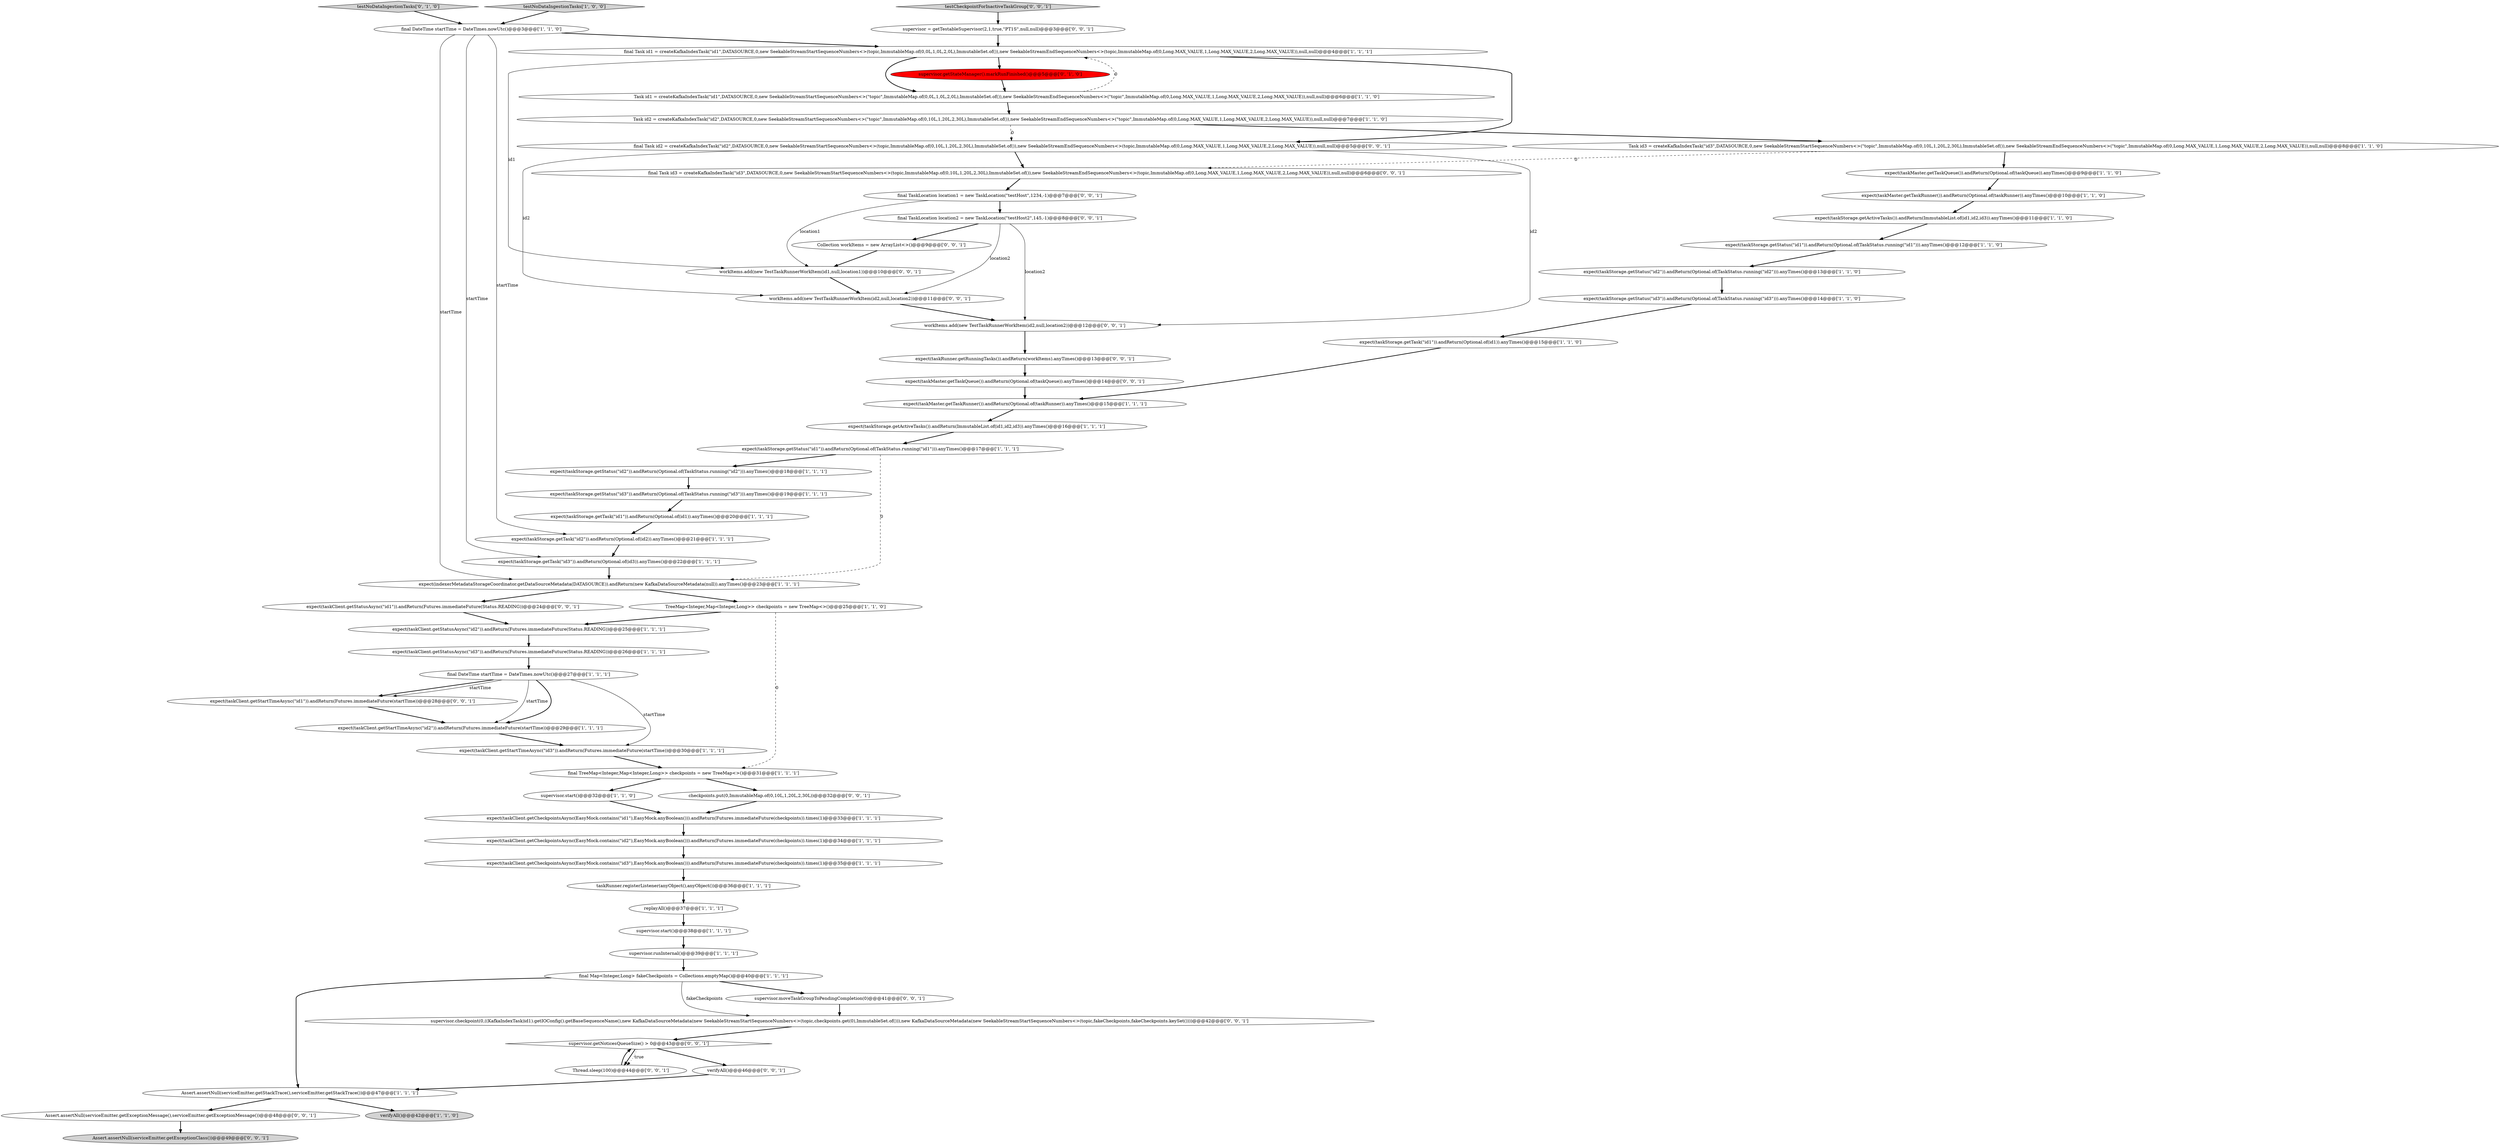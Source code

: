 digraph {
40 [style = filled, label = "testNoDataIngestionTasks['0', '1', '0']", fillcolor = lightgray, shape = diamond image = "AAA0AAABBB2BBB"];
38 [style = filled, label = "final Task id1 = createKafkaIndexTask(\"id1\",DATASOURCE,0,new SeekableStreamStartSequenceNumbers<>(topic,ImmutableMap.of(0,0L,1,0L,2,0L),ImmutableSet.of()),new SeekableStreamEndSequenceNumbers<>(topic,ImmutableMap.of(0,Long.MAX_VALUE,1,Long.MAX_VALUE,2,Long.MAX_VALUE)),null,null)@@@4@@@['1', '1', '1']", fillcolor = white, shape = ellipse image = "AAA0AAABBB1BBB"];
25 [style = filled, label = "Task id1 = createKafkaIndexTask(\"id1\",DATASOURCE,0,new SeekableStreamStartSequenceNumbers<>(\"topic\",ImmutableMap.of(0,0L,1,0L,2,0L),ImmutableSet.of()),new SeekableStreamEndSequenceNumbers<>(\"topic\",ImmutableMap.of(0,Long.MAX_VALUE,1,Long.MAX_VALUE,2,Long.MAX_VALUE)),null,null)@@@6@@@['1', '1', '0']", fillcolor = white, shape = ellipse image = "AAA0AAABBB1BBB"];
43 [style = filled, label = "workItems.add(new TestTaskRunnerWorkItem(id2,null,location2))@@@11@@@['0', '0', '1']", fillcolor = white, shape = ellipse image = "AAA0AAABBB3BBB"];
17 [style = filled, label = "expect(indexerMetadataStorageCoordinator.getDataSourceMetadata(DATASOURCE)).andReturn(new KafkaDataSourceMetadata(null)).anyTimes()@@@23@@@['1', '1', '1']", fillcolor = white, shape = ellipse image = "AAA0AAABBB1BBB"];
28 [style = filled, label = "supervisor.runInternal()@@@39@@@['1', '1', '1']", fillcolor = white, shape = ellipse image = "AAA0AAABBB1BBB"];
27 [style = filled, label = "expect(taskStorage.getStatus(\"id1\")).andReturn(Optional.of(TaskStatus.running(\"id1\"))).anyTimes()@@@12@@@['1', '1', '0']", fillcolor = white, shape = ellipse image = "AAA0AAABBB1BBB"];
24 [style = filled, label = "final DateTime startTime = DateTimes.nowUtc()@@@27@@@['1', '1', '1']", fillcolor = white, shape = ellipse image = "AAA0AAABBB1BBB"];
46 [style = filled, label = "supervisor.getNoticesQueueSize() > 0@@@43@@@['0', '0', '1']", fillcolor = white, shape = diamond image = "AAA0AAABBB3BBB"];
51 [style = filled, label = "expect(taskRunner.getRunningTasks()).andReturn(workItems).anyTimes()@@@13@@@['0', '0', '1']", fillcolor = white, shape = ellipse image = "AAA0AAABBB3BBB"];
47 [style = filled, label = "final Task id2 = createKafkaIndexTask(\"id2\",DATASOURCE,0,new SeekableStreamStartSequenceNumbers<>(topic,ImmutableMap.of(0,10L,1,20L,2,30L),ImmutableSet.of()),new SeekableStreamEndSequenceNumbers<>(topic,ImmutableMap.of(0,Long.MAX_VALUE,1,Long.MAX_VALUE,2,Long.MAX_VALUE)),null,null)@@@5@@@['0', '0', '1']", fillcolor = white, shape = ellipse image = "AAA0AAABBB3BBB"];
20 [style = filled, label = "testNoDataIngestionTasks['1', '0', '0']", fillcolor = lightgray, shape = diamond image = "AAA0AAABBB1BBB"];
39 [style = filled, label = "expect(taskMaster.getTaskRunner()).andReturn(Optional.of(taskRunner)).anyTimes()@@@10@@@['1', '1', '0']", fillcolor = white, shape = ellipse image = "AAA0AAABBB1BBB"];
52 [style = filled, label = "final TaskLocation location1 = new TaskLocation(\"testHost\",1234,-1)@@@7@@@['0', '0', '1']", fillcolor = white, shape = ellipse image = "AAA0AAABBB3BBB"];
53 [style = filled, label = "supervisor = getTestableSupervisor(2,1,true,\"PT1S\",null,null)@@@3@@@['0', '0', '1']", fillcolor = white, shape = ellipse image = "AAA0AAABBB3BBB"];
37 [style = filled, label = "expect(taskStorage.getTask(\"id1\")).andReturn(Optional.of(id1)).anyTimes()@@@20@@@['1', '1', '1']", fillcolor = white, shape = ellipse image = "AAA0AAABBB1BBB"];
33 [style = filled, label = "expect(taskClient.getStartTimeAsync(\"id2\")).andReturn(Futures.immediateFuture(startTime))@@@29@@@['1', '1', '1']", fillcolor = white, shape = ellipse image = "AAA0AAABBB1BBB"];
63 [style = filled, label = "verifyAll()@@@46@@@['0', '0', '1']", fillcolor = white, shape = ellipse image = "AAA0AAABBB3BBB"];
50 [style = filled, label = "workItems.add(new TestTaskRunnerWorkItem(id1,null,location1))@@@10@@@['0', '0', '1']", fillcolor = white, shape = ellipse image = "AAA0AAABBB3BBB"];
5 [style = filled, label = "taskRunner.registerListener(anyObject(),anyObject())@@@36@@@['1', '1', '1']", fillcolor = white, shape = ellipse image = "AAA0AAABBB1BBB"];
13 [style = filled, label = "Assert.assertNull(serviceEmitter.getStackTrace(),serviceEmitter.getStackTrace())@@@47@@@['1', '1', '1']", fillcolor = white, shape = ellipse image = "AAA0AAABBB1BBB"];
0 [style = filled, label = "Task id3 = createKafkaIndexTask(\"id3\",DATASOURCE,0,new SeekableStreamStartSequenceNumbers<>(\"topic\",ImmutableMap.of(0,10L,1,20L,2,30L),ImmutableSet.of()),new SeekableStreamEndSequenceNumbers<>(\"topic\",ImmutableMap.of(0,Long.MAX_VALUE,1,Long.MAX_VALUE,2,Long.MAX_VALUE)),null,null)@@@8@@@['1', '1', '0']", fillcolor = white, shape = ellipse image = "AAA0AAABBB1BBB"];
19 [style = filled, label = "supervisor.start()@@@32@@@['1', '1', '0']", fillcolor = white, shape = ellipse image = "AAA0AAABBB1BBB"];
36 [style = filled, label = "expect(taskClient.getStatusAsync(\"id3\")).andReturn(Futures.immediateFuture(Status.READING))@@@26@@@['1', '1', '1']", fillcolor = white, shape = ellipse image = "AAA0AAABBB1BBB"];
29 [style = filled, label = "expect(taskClient.getCheckpointsAsync(EasyMock.contains(\"id1\"),EasyMock.anyBoolean())).andReturn(Futures.immediateFuture(checkpoints)).times(1)@@@33@@@['1', '1', '1']", fillcolor = white, shape = ellipse image = "AAA0AAABBB1BBB"];
42 [style = filled, label = "expect(taskClient.getStatusAsync(\"id1\")).andReturn(Futures.immediateFuture(Status.READING))@@@24@@@['0', '0', '1']", fillcolor = white, shape = ellipse image = "AAA0AAABBB3BBB"];
15 [style = filled, label = "expect(taskStorage.getStatus(\"id3\")).andReturn(Optional.of(TaskStatus.running(\"id3\"))).anyTimes()@@@14@@@['1', '1', '0']", fillcolor = white, shape = ellipse image = "AAA0AAABBB1BBB"];
56 [style = filled, label = "Thread.sleep(100)@@@44@@@['0', '0', '1']", fillcolor = white, shape = ellipse image = "AAA0AAABBB3BBB"];
26 [style = filled, label = "expect(taskStorage.getStatus(\"id2\")).andReturn(Optional.of(TaskStatus.running(\"id2\"))).anyTimes()@@@18@@@['1', '1', '1']", fillcolor = white, shape = ellipse image = "AAA0AAABBB1BBB"];
55 [style = filled, label = "final Task id3 = createKafkaIndexTask(\"id3\",DATASOURCE,0,new SeekableStreamStartSequenceNumbers<>(topic,ImmutableMap.of(0,10L,1,20L,2,30L),ImmutableSet.of()),new SeekableStreamEndSequenceNumbers<>(topic,ImmutableMap.of(0,Long.MAX_VALUE,1,Long.MAX_VALUE,2,Long.MAX_VALUE)),null,null)@@@6@@@['0', '0', '1']", fillcolor = white, shape = ellipse image = "AAA0AAABBB3BBB"];
60 [style = filled, label = "Assert.assertNull(serviceEmitter.getExceptionClass())@@@49@@@['0', '0', '1']", fillcolor = lightgray, shape = ellipse image = "AAA0AAABBB3BBB"];
35 [style = filled, label = "supervisor.start()@@@38@@@['1', '1', '1']", fillcolor = white, shape = ellipse image = "AAA0AAABBB1BBB"];
10 [style = filled, label = "replayAll()@@@37@@@['1', '1', '1']", fillcolor = white, shape = ellipse image = "AAA0AAABBB1BBB"];
58 [style = filled, label = "final TaskLocation location2 = new TaskLocation(\"testHost2\",145,-1)@@@8@@@['0', '0', '1']", fillcolor = white, shape = ellipse image = "AAA0AAABBB3BBB"];
45 [style = filled, label = "Assert.assertNull(serviceEmitter.getExceptionMessage(),serviceEmitter.getExceptionMessage())@@@48@@@['0', '0', '1']", fillcolor = white, shape = ellipse image = "AAA0AAABBB3BBB"];
11 [style = filled, label = "final TreeMap<Integer,Map<Integer,Long>> checkpoints = new TreeMap<>()@@@31@@@['1', '1', '1']", fillcolor = white, shape = ellipse image = "AAA0AAABBB1BBB"];
31 [style = filled, label = "verifyAll()@@@42@@@['1', '1', '0']", fillcolor = lightgray, shape = ellipse image = "AAA0AAABBB1BBB"];
3 [style = filled, label = "expect(taskMaster.getTaskQueue()).andReturn(Optional.of(taskQueue)).anyTimes()@@@9@@@['1', '1', '0']", fillcolor = white, shape = ellipse image = "AAA0AAABBB1BBB"];
34 [style = filled, label = "expect(taskClient.getStartTimeAsync(\"id3\")).andReturn(Futures.immediateFuture(startTime))@@@30@@@['1', '1', '1']", fillcolor = white, shape = ellipse image = "AAA0AAABBB1BBB"];
14 [style = filled, label = "expect(taskStorage.getStatus(\"id2\")).andReturn(Optional.of(TaskStatus.running(\"id2\"))).anyTimes()@@@13@@@['1', '1', '0']", fillcolor = white, shape = ellipse image = "AAA0AAABBB1BBB"];
2 [style = filled, label = "TreeMap<Integer,Map<Integer,Long>> checkpoints = new TreeMap<>()@@@25@@@['1', '1', '0']", fillcolor = white, shape = ellipse image = "AAA0AAABBB1BBB"];
7 [style = filled, label = "Task id2 = createKafkaIndexTask(\"id2\",DATASOURCE,0,new SeekableStreamStartSequenceNumbers<>(\"topic\",ImmutableMap.of(0,10L,1,20L,2,30L),ImmutableSet.of()),new SeekableStreamEndSequenceNumbers<>(\"topic\",ImmutableMap.of(0,Long.MAX_VALUE,1,Long.MAX_VALUE,2,Long.MAX_VALUE)),null,null)@@@7@@@['1', '1', '0']", fillcolor = white, shape = ellipse image = "AAA0AAABBB1BBB"];
49 [style = filled, label = "supervisor.moveTaskGroupToPendingCompletion(0)@@@41@@@['0', '0', '1']", fillcolor = white, shape = ellipse image = "AAA0AAABBB3BBB"];
16 [style = filled, label = "expect(taskMaster.getTaskRunner()).andReturn(Optional.of(taskRunner)).anyTimes()@@@15@@@['1', '1', '1']", fillcolor = white, shape = ellipse image = "AAA0AAABBB1BBB"];
18 [style = filled, label = "final Map<Integer,Long> fakeCheckpoints = Collections.emptyMap()@@@40@@@['1', '1', '1']", fillcolor = white, shape = ellipse image = "AAA0AAABBB1BBB"];
62 [style = filled, label = "expect(taskMaster.getTaskQueue()).andReturn(Optional.of(taskQueue)).anyTimes()@@@14@@@['0', '0', '1']", fillcolor = white, shape = ellipse image = "AAA0AAABBB3BBB"];
23 [style = filled, label = "expect(taskStorage.getActiveTasks()).andReturn(ImmutableList.of(id1,id2,id3)).anyTimes()@@@16@@@['1', '1', '1']", fillcolor = white, shape = ellipse image = "AAA0AAABBB1BBB"];
8 [style = filled, label = "expect(taskStorage.getStatus(\"id3\")).andReturn(Optional.of(TaskStatus.running(\"id3\"))).anyTimes()@@@19@@@['1', '1', '1']", fillcolor = white, shape = ellipse image = "AAA0AAABBB1BBB"];
48 [style = filled, label = "workItems.add(new TestTaskRunnerWorkItem(id2,null,location2))@@@12@@@['0', '0', '1']", fillcolor = white, shape = ellipse image = "AAA0AAABBB3BBB"];
22 [style = filled, label = "expect(taskStorage.getTask(\"id2\")).andReturn(Optional.of(id2)).anyTimes()@@@21@@@['1', '1', '1']", fillcolor = white, shape = ellipse image = "AAA0AAABBB1BBB"];
57 [style = filled, label = "expect(taskClient.getStartTimeAsync(\"id1\")).andReturn(Futures.immediateFuture(startTime))@@@28@@@['0', '0', '1']", fillcolor = white, shape = ellipse image = "AAA0AAABBB3BBB"];
32 [style = filled, label = "expect(taskStorage.getActiveTasks()).andReturn(ImmutableList.of(id1,id2,id3)).anyTimes()@@@11@@@['1', '1', '0']", fillcolor = white, shape = ellipse image = "AAA0AAABBB1BBB"];
6 [style = filled, label = "expect(taskStorage.getTask(\"id3\")).andReturn(Optional.of(id3)).anyTimes()@@@22@@@['1', '1', '1']", fillcolor = white, shape = ellipse image = "AAA0AAABBB1BBB"];
44 [style = filled, label = "Collection workItems = new ArrayList<>()@@@9@@@['0', '0', '1']", fillcolor = white, shape = ellipse image = "AAA0AAABBB3BBB"];
59 [style = filled, label = "supervisor.checkpoint(0,((KafkaIndexTask)id1).getIOConfig().getBaseSequenceName(),new KafkaDataSourceMetadata(new SeekableStreamStartSequenceNumbers<>(topic,checkpoints.get(0),ImmutableSet.of())),new KafkaDataSourceMetadata(new SeekableStreamStartSequenceNumbers<>(topic,fakeCheckpoints,fakeCheckpoints.keySet())))@@@42@@@['0', '0', '1']", fillcolor = white, shape = ellipse image = "AAA0AAABBB3BBB"];
41 [style = filled, label = "supervisor.getStateManager().markRunFinished()@@@5@@@['0', '1', '0']", fillcolor = red, shape = ellipse image = "AAA1AAABBB2BBB"];
12 [style = filled, label = "expect(taskClient.getCheckpointsAsync(EasyMock.contains(\"id2\"),EasyMock.anyBoolean())).andReturn(Futures.immediateFuture(checkpoints)).times(1)@@@34@@@['1', '1', '1']", fillcolor = white, shape = ellipse image = "AAA0AAABBB1BBB"];
61 [style = filled, label = "testCheckpointForInactiveTaskGroup['0', '0', '1']", fillcolor = lightgray, shape = diamond image = "AAA0AAABBB3BBB"];
21 [style = filled, label = "expect(taskStorage.getTask(\"id1\")).andReturn(Optional.of(id1)).anyTimes()@@@15@@@['1', '1', '0']", fillcolor = white, shape = ellipse image = "AAA0AAABBB1BBB"];
30 [style = filled, label = "expect(taskClient.getStatusAsync(\"id2\")).andReturn(Futures.immediateFuture(Status.READING))@@@25@@@['1', '1', '1']", fillcolor = white, shape = ellipse image = "AAA0AAABBB1BBB"];
4 [style = filled, label = "expect(taskClient.getCheckpointsAsync(EasyMock.contains(\"id3\"),EasyMock.anyBoolean())).andReturn(Futures.immediateFuture(checkpoints)).times(1)@@@35@@@['1', '1', '1']", fillcolor = white, shape = ellipse image = "AAA0AAABBB1BBB"];
54 [style = filled, label = "checkpoints.put(0,ImmutableMap.of(0,10L,1,20L,2,30L))@@@32@@@['0', '0', '1']", fillcolor = white, shape = ellipse image = "AAA0AAABBB3BBB"];
1 [style = filled, label = "final DateTime startTime = DateTimes.nowUtc()@@@3@@@['1', '1', '0']", fillcolor = white, shape = ellipse image = "AAA0AAABBB1BBB"];
9 [style = filled, label = "expect(taskStorage.getStatus(\"id1\")).andReturn(Optional.of(TaskStatus.running(\"id1\"))).anyTimes()@@@17@@@['1', '1', '1']", fillcolor = white, shape = ellipse image = "AAA0AAABBB1BBB"];
49->59 [style = bold, label=""];
15->21 [style = bold, label=""];
57->33 [style = bold, label=""];
24->57 [style = bold, label=""];
1->22 [style = solid, label="startTime"];
10->35 [style = bold, label=""];
30->36 [style = bold, label=""];
38->41 [style = bold, label=""];
9->26 [style = bold, label=""];
54->29 [style = bold, label=""];
48->51 [style = bold, label=""];
18->49 [style = bold, label=""];
36->24 [style = bold, label=""];
0->55 [style = dashed, label="0"];
13->45 [style = bold, label=""];
21->16 [style = bold, label=""];
3->39 [style = bold, label=""];
63->13 [style = bold, label=""];
13->31 [style = bold, label=""];
53->38 [style = bold, label=""];
1->38 [style = bold, label=""];
0->3 [style = bold, label=""];
5->10 [style = bold, label=""];
50->43 [style = bold, label=""];
28->18 [style = bold, label=""];
38->50 [style = solid, label="id1"];
18->59 [style = solid, label="fakeCheckpoints"];
56->46 [style = bold, label=""];
44->50 [style = bold, label=""];
7->0 [style = bold, label=""];
17->42 [style = bold, label=""];
25->7 [style = bold, label=""];
58->48 [style = solid, label="location2"];
35->28 [style = bold, label=""];
52->58 [style = bold, label=""];
46->63 [style = bold, label=""];
17->2 [style = bold, label=""];
38->47 [style = bold, label=""];
38->25 [style = bold, label=""];
2->11 [style = dashed, label="0"];
14->15 [style = bold, label=""];
47->43 [style = solid, label="id2"];
45->60 [style = bold, label=""];
52->50 [style = solid, label="location1"];
59->46 [style = bold, label=""];
22->6 [style = bold, label=""];
6->17 [style = bold, label=""];
46->56 [style = bold, label=""];
1->6 [style = solid, label="startTime"];
51->62 [style = bold, label=""];
27->14 [style = bold, label=""];
19->29 [style = bold, label=""];
24->34 [style = solid, label="startTime"];
32->27 [style = bold, label=""];
26->8 [style = bold, label=""];
16->23 [style = bold, label=""];
20->1 [style = bold, label=""];
24->33 [style = solid, label="startTime"];
24->33 [style = bold, label=""];
62->16 [style = bold, label=""];
58->43 [style = solid, label="location2"];
37->22 [style = bold, label=""];
25->38 [style = dashed, label="0"];
39->32 [style = bold, label=""];
46->56 [style = dotted, label="true"];
8->37 [style = bold, label=""];
55->52 [style = bold, label=""];
4->5 [style = bold, label=""];
11->54 [style = bold, label=""];
7->47 [style = dashed, label="0"];
24->57 [style = solid, label="startTime"];
43->48 [style = bold, label=""];
11->19 [style = bold, label=""];
34->11 [style = bold, label=""];
58->44 [style = bold, label=""];
47->48 [style = solid, label="id2"];
40->1 [style = bold, label=""];
61->53 [style = bold, label=""];
29->12 [style = bold, label=""];
47->55 [style = bold, label=""];
12->4 [style = bold, label=""];
42->30 [style = bold, label=""];
9->17 [style = dashed, label="0"];
1->17 [style = solid, label="startTime"];
18->13 [style = bold, label=""];
41->25 [style = bold, label=""];
2->30 [style = bold, label=""];
23->9 [style = bold, label=""];
33->34 [style = bold, label=""];
}
